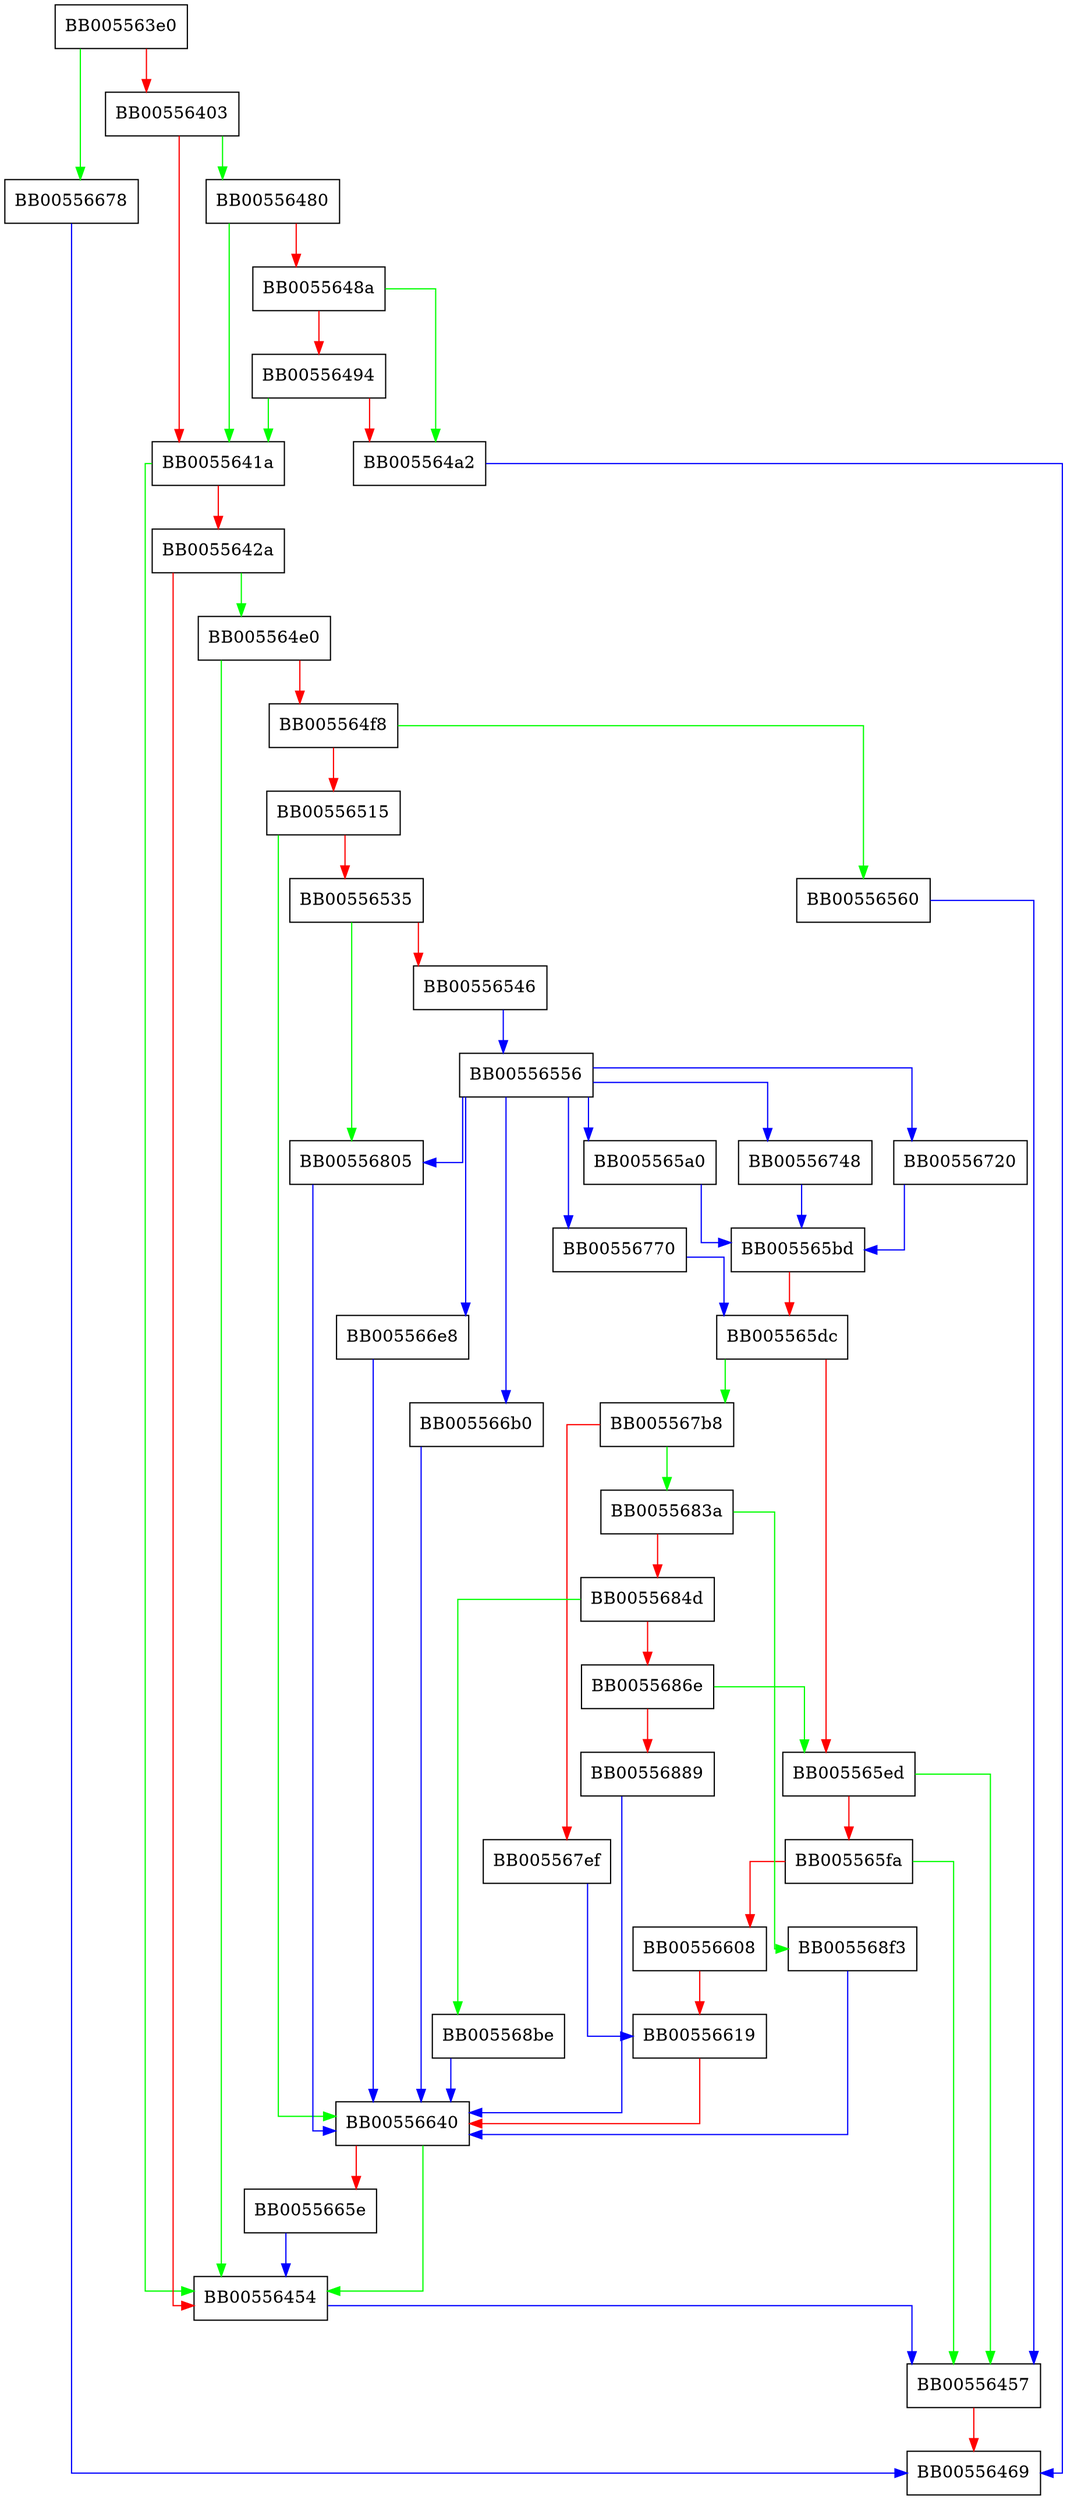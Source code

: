 digraph OSSL_CMP_exec_RR_ses {
  node [shape="box"];
  graph [splines=ortho];
  BB005563e0 -> BB00556678 [color="green"];
  BB005563e0 -> BB00556403 [color="red"];
  BB00556403 -> BB00556480 [color="green"];
  BB00556403 -> BB0055641a [color="red"];
  BB0055641a -> BB00556454 [color="green"];
  BB0055641a -> BB0055642a [color="red"];
  BB0055642a -> BB005564e0 [color="green"];
  BB0055642a -> BB00556454 [color="red"];
  BB00556454 -> BB00556457 [color="blue"];
  BB00556457 -> BB00556469 [color="red"];
  BB00556480 -> BB0055641a [color="green"];
  BB00556480 -> BB0055648a [color="red"];
  BB0055648a -> BB005564a2 [color="green"];
  BB0055648a -> BB00556494 [color="red"];
  BB00556494 -> BB0055641a [color="green"];
  BB00556494 -> BB005564a2 [color="red"];
  BB005564a2 -> BB00556469 [color="blue"];
  BB005564e0 -> BB00556454 [color="green"];
  BB005564e0 -> BB005564f8 [color="red"];
  BB005564f8 -> BB00556560 [color="green"];
  BB005564f8 -> BB00556515 [color="red"];
  BB00556515 -> BB00556640 [color="green"];
  BB00556515 -> BB00556535 [color="red"];
  BB00556535 -> BB00556805 [color="green"];
  BB00556535 -> BB00556546 [color="red"];
  BB00556546 -> BB00556556 [color="blue"];
  BB00556556 -> BB00556748 [color="blue"];
  BB00556556 -> BB00556720 [color="blue"];
  BB00556556 -> BB005566e8 [color="blue"];
  BB00556556 -> BB005566b0 [color="blue"];
  BB00556556 -> BB005565a0 [color="blue"];
  BB00556556 -> BB00556770 [color="blue"];
  BB00556556 -> BB00556805 [color="blue"];
  BB00556560 -> BB00556457 [color="blue"];
  BB005565a0 -> BB005565bd [color="blue"];
  BB005565bd -> BB005565dc [color="red"];
  BB005565dc -> BB005567b8 [color="green"];
  BB005565dc -> BB005565ed [color="red"];
  BB005565ed -> BB00556457 [color="green"];
  BB005565ed -> BB005565fa [color="red"];
  BB005565fa -> BB00556457 [color="green"];
  BB005565fa -> BB00556608 [color="red"];
  BB00556608 -> BB00556619 [color="red"];
  BB00556619 -> BB00556640 [color="red"];
  BB00556640 -> BB00556454 [color="green"];
  BB00556640 -> BB0055665e [color="red"];
  BB0055665e -> BB00556454 [color="blue"];
  BB00556678 -> BB00556469 [color="blue"];
  BB005566b0 -> BB00556640 [color="blue"];
  BB005566e8 -> BB00556640 [color="blue"];
  BB00556720 -> BB005565bd [color="blue"];
  BB00556748 -> BB005565bd [color="blue"];
  BB00556770 -> BB005565dc [color="blue"];
  BB005567b8 -> BB0055683a [color="green"];
  BB005567b8 -> BB005567ef [color="red"];
  BB005567ef -> BB00556619 [color="blue"];
  BB00556805 -> BB00556640 [color="blue"];
  BB0055683a -> BB005568f3 [color="green"];
  BB0055683a -> BB0055684d [color="red"];
  BB0055684d -> BB005568be [color="green"];
  BB0055684d -> BB0055686e [color="red"];
  BB0055686e -> BB005565ed [color="green"];
  BB0055686e -> BB00556889 [color="red"];
  BB00556889 -> BB00556640 [color="blue"];
  BB005568be -> BB00556640 [color="blue"];
  BB005568f3 -> BB00556640 [color="blue"];
}